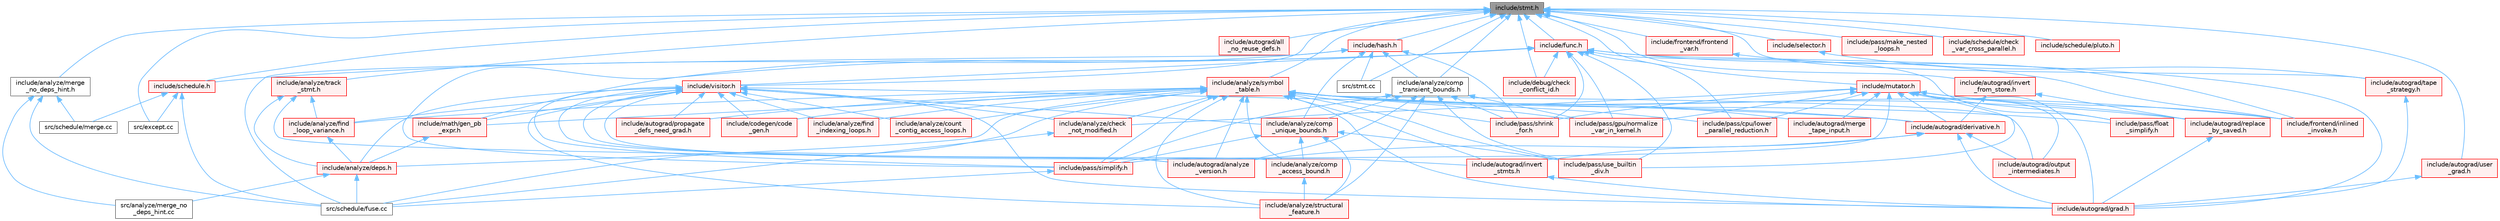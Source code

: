 digraph "include/stmt.h"
{
 // LATEX_PDF_SIZE
  bgcolor="transparent";
  edge [fontname=Helvetica,fontsize=10,labelfontname=Helvetica,labelfontsize=10];
  node [fontname=Helvetica,fontsize=10,shape=box,height=0.2,width=0.4];
  Node1 [label="include/stmt.h",height=0.2,width=0.4,color="gray40", fillcolor="grey60", style="filled", fontcolor="black",tooltip=" "];
  Node1 -> Node2 [dir="back",color="steelblue1",style="solid"];
  Node2 [label="include/analyze/comp\l_transient_bounds.h",height=0.2,width=0.4,color="grey40", fillcolor="white", style="filled",URL="$comp__transient__bounds_8h.html",tooltip=" "];
  Node2 -> Node3 [dir="back",color="steelblue1",style="solid"];
  Node3 [label="include/analyze/comp\l_unique_bounds.h",height=0.2,width=0.4,color="red", fillcolor="#FFF0F0", style="filled",URL="$comp__unique__bounds_8h.html",tooltip=" "];
  Node3 -> Node4 [dir="back",color="steelblue1",style="solid"];
  Node4 [label="include/analyze/comp\l_access_bound.h",height=0.2,width=0.4,color="red", fillcolor="#FFF0F0", style="filled",URL="$comp__access__bound_8h.html",tooltip=" "];
  Node4 -> Node5 [dir="back",color="steelblue1",style="solid"];
  Node5 [label="include/analyze/structural\l_feature.h",height=0.2,width=0.4,color="red", fillcolor="#FFF0F0", style="filled",URL="$structural__feature_8h.html",tooltip=" "];
  Node3 -> Node5 [dir="back",color="steelblue1",style="solid"];
  Node3 -> Node15 [dir="back",color="steelblue1",style="solid"];
  Node15 [label="include/pass/simplify.h",height=0.2,width=0.4,color="red", fillcolor="#FFF0F0", style="filled",URL="$simplify_8h.html",tooltip=" "];
  Node15 -> Node12 [dir="back",color="steelblue1",style="solid"];
  Node12 [label="src/schedule/fuse.cc",height=0.2,width=0.4,color="grey40", fillcolor="white", style="filled",URL="$fuse_8cc.html",tooltip=" "];
  Node3 -> Node35 [dir="back",color="steelblue1",style="solid"];
  Node35 [label="include/pass/use_builtin\l_div.h",height=0.2,width=0.4,color="red", fillcolor="#FFF0F0", style="filled",URL="$use__builtin__div_8h.html",tooltip=" "];
  Node2 -> Node5 [dir="back",color="steelblue1",style="solid"];
  Node2 -> Node39 [dir="back",color="steelblue1",style="solid"];
  Node39 [label="include/autograd/analyze\l_version.h",height=0.2,width=0.4,color="red", fillcolor="#FFF0F0", style="filled",URL="$analyze__version_8h.html",tooltip=" "];
  Node2 -> Node41 [dir="back",color="steelblue1",style="solid"];
  Node41 [label="include/pass/gpu/normalize\l_var_in_kernel.h",height=0.2,width=0.4,color="red", fillcolor="#FFF0F0", style="filled",URL="$normalize__var__in__kernel_8h.html",tooltip=" "];
  Node2 -> Node42 [dir="back",color="steelblue1",style="solid"];
  Node42 [label="include/pass/shrink\l_for.h",height=0.2,width=0.4,color="red", fillcolor="#FFF0F0", style="filled",URL="$shrink__for_8h.html",tooltip=" "];
  Node2 -> Node15 [dir="back",color="steelblue1",style="solid"];
  Node2 -> Node35 [dir="back",color="steelblue1",style="solid"];
  Node1 -> Node44 [dir="back",color="steelblue1",style="solid"];
  Node44 [label="include/analyze/merge\l_no_deps_hint.h",height=0.2,width=0.4,color="grey40", fillcolor="white", style="filled",URL="$merge__no__deps__hint_8h.html",tooltip=" "];
  Node44 -> Node45 [dir="back",color="steelblue1",style="solid"];
  Node45 [label="src/analyze/merge_no\l_deps_hint.cc",height=0.2,width=0.4,color="grey40", fillcolor="white", style="filled",URL="$merge__no__deps__hint_8cc.html",tooltip=" "];
  Node44 -> Node12 [dir="back",color="steelblue1",style="solid"];
  Node44 -> Node46 [dir="back",color="steelblue1",style="solid"];
  Node46 [label="src/schedule/merge.cc",height=0.2,width=0.4,color="grey40", fillcolor="white", style="filled",URL="$merge_8cc.html",tooltip=" "];
  Node1 -> Node47 [dir="back",color="steelblue1",style="solid"];
  Node47 [label="include/analyze/symbol\l_table.h",height=0.2,width=0.4,color="red", fillcolor="#FFF0F0", style="filled",URL="$symbol__table_8h.html",tooltip=" "];
  Node47 -> Node48 [dir="back",color="steelblue1",style="solid"];
  Node48 [label="include/analyze/check\l_not_modified.h",height=0.2,width=0.4,color="red", fillcolor="#FFF0F0", style="filled",URL="$check__not__modified_8h.html",tooltip=" "];
  Node48 -> Node12 [dir="back",color="steelblue1",style="solid"];
  Node47 -> Node4 [dir="back",color="steelblue1",style="solid"];
  Node47 -> Node53 [dir="back",color="steelblue1",style="solid"];
  Node53 [label="include/analyze/count\l_contig_access_loops.h",height=0.2,width=0.4,color="red", fillcolor="#FFF0F0", style="filled",URL="$count__contig__access__loops_8h.html",tooltip=" "];
  Node47 -> Node55 [dir="back",color="steelblue1",style="solid"];
  Node55 [label="include/analyze/deps.h",height=0.2,width=0.4,color="red", fillcolor="#FFF0F0", style="filled",URL="$deps_8h.html",tooltip=" "];
  Node55 -> Node45 [dir="back",color="steelblue1",style="solid"];
  Node55 -> Node12 [dir="back",color="steelblue1",style="solid"];
  Node47 -> Node73 [dir="back",color="steelblue1",style="solid"];
  Node73 [label="include/analyze/find\l_indexing_loops.h",height=0.2,width=0.4,color="red", fillcolor="#FFF0F0", style="filled",URL="$find__indexing__loops_8h.html",tooltip=" "];
  Node47 -> Node76 [dir="back",color="steelblue1",style="solid"];
  Node76 [label="include/analyze/find\l_loop_variance.h",height=0.2,width=0.4,color="red", fillcolor="#FFF0F0", style="filled",URL="$find__loop__variance_8h.html",tooltip=" "];
  Node76 -> Node55 [dir="back",color="steelblue1",style="solid"];
  Node47 -> Node5 [dir="back",color="steelblue1",style="solid"];
  Node47 -> Node39 [dir="back",color="steelblue1",style="solid"];
  Node47 -> Node83 [dir="back",color="steelblue1",style="solid"];
  Node83 [label="include/autograd/derivative.h",height=0.2,width=0.4,color="red", fillcolor="#FFF0F0", style="filled",URL="$derivative_8h.html",tooltip=" "];
  Node83 -> Node39 [dir="back",color="steelblue1",style="solid"];
  Node83 -> Node85 [dir="back",color="steelblue1",style="solid"];
  Node85 [label="include/autograd/grad.h",height=0.2,width=0.4,color="red", fillcolor="#FFF0F0", style="filled",URL="$grad_8h.html",tooltip=" "];
  Node83 -> Node86 [dir="back",color="steelblue1",style="solid"];
  Node86 [label="include/autograd/invert\l_stmts.h",height=0.2,width=0.4,color="red", fillcolor="#FFF0F0", style="filled",URL="$invert__stmts_8h.html",tooltip=" "];
  Node86 -> Node85 [dir="back",color="steelblue1",style="solid"];
  Node83 -> Node87 [dir="back",color="steelblue1",style="solid"];
  Node87 [label="include/autograd/output\l_intermediates.h",height=0.2,width=0.4,color="red", fillcolor="#FFF0F0", style="filled",URL="$output__intermediates_8h.html",tooltip=" "];
  Node47 -> Node85 [dir="back",color="steelblue1",style="solid"];
  Node47 -> Node86 [dir="back",color="steelblue1",style="solid"];
  Node47 -> Node89 [dir="back",color="steelblue1",style="solid"];
  Node89 [label="include/autograd/merge\l_tape_input.h",height=0.2,width=0.4,color="red", fillcolor="#FFF0F0", style="filled",URL="$merge__tape__input_8h.html",tooltip=" "];
  Node47 -> Node87 [dir="back",color="steelblue1",style="solid"];
  Node47 -> Node91 [dir="back",color="steelblue1",style="solid"];
  Node91 [label="include/autograd/propagate\l_defs_need_grad.h",height=0.2,width=0.4,color="red", fillcolor="#FFF0F0", style="filled",URL="$propagate__defs__need__grad_8h.html",tooltip=" "];
  Node47 -> Node93 [dir="back",color="steelblue1",style="solid"];
  Node93 [label="include/autograd/replace\l_by_saved.h",height=0.2,width=0.4,color="red", fillcolor="#FFF0F0", style="filled",URL="$replace__by__saved_8h.html",tooltip=" "];
  Node93 -> Node85 [dir="back",color="steelblue1",style="solid"];
  Node47 -> Node95 [dir="back",color="steelblue1",style="solid"];
  Node95 [label="include/codegen/code\l_gen.h",height=0.2,width=0.4,color="red", fillcolor="#FFF0F0", style="filled",URL="$include_2codegen_2code__gen_8h.html",tooltip=" "];
  Node47 -> Node106 [dir="back",color="steelblue1",style="solid"];
  Node106 [label="include/frontend/inlined\l_invoke.h",height=0.2,width=0.4,color="red", fillcolor="#FFF0F0", style="filled",URL="$inlined__invoke_8h.html",tooltip=" "];
  Node47 -> Node108 [dir="back",color="steelblue1",style="solid"];
  Node108 [label="include/math/gen_pb\l_expr.h",height=0.2,width=0.4,color="red", fillcolor="#FFF0F0", style="filled",URL="$gen__pb__expr_8h.html",tooltip=" "];
  Node108 -> Node55 [dir="back",color="steelblue1",style="solid"];
  Node47 -> Node109 [dir="back",color="steelblue1",style="solid"];
  Node109 [label="include/pass/cpu/lower\l_parallel_reduction.h",height=0.2,width=0.4,color="red", fillcolor="#FFF0F0", style="filled",URL="$cpu_2lower__parallel__reduction_8h.html",tooltip=" "];
  Node47 -> Node110 [dir="back",color="steelblue1",style="solid"];
  Node110 [label="include/pass/float\l_simplify.h",height=0.2,width=0.4,color="red", fillcolor="#FFF0F0", style="filled",URL="$float__simplify_8h.html",tooltip=" "];
  Node47 -> Node41 [dir="back",color="steelblue1",style="solid"];
  Node47 -> Node42 [dir="back",color="steelblue1",style="solid"];
  Node47 -> Node15 [dir="back",color="steelblue1",style="solid"];
  Node47 -> Node35 [dir="back",color="steelblue1",style="solid"];
  Node47 -> Node12 [dir="back",color="steelblue1",style="solid"];
  Node1 -> Node145 [dir="back",color="steelblue1",style="solid"];
  Node145 [label="include/analyze/track\l_stmt.h",height=0.2,width=0.4,color="red", fillcolor="#FFF0F0", style="filled",URL="$track__stmt_8h.html",tooltip=" "];
  Node145 -> Node55 [dir="back",color="steelblue1",style="solid"];
  Node145 -> Node76 [dir="back",color="steelblue1",style="solid"];
  Node145 -> Node39 [dir="back",color="steelblue1",style="solid"];
  Node1 -> Node147 [dir="back",color="steelblue1",style="solid"];
  Node147 [label="include/autograd/all\l_no_reuse_defs.h",height=0.2,width=0.4,color="red", fillcolor="#FFF0F0", style="filled",URL="$all__no__reuse__defs_8h.html",tooltip=" "];
  Node1 -> Node149 [dir="back",color="steelblue1",style="solid"];
  Node149 [label="include/autograd/invert\l_from_store.h",height=0.2,width=0.4,color="red", fillcolor="#FFF0F0", style="filled",URL="$invert__from__store_8h.html",tooltip=" "];
  Node149 -> Node83 [dir="back",color="steelblue1",style="solid"];
  Node149 -> Node93 [dir="back",color="steelblue1",style="solid"];
  Node1 -> Node151 [dir="back",color="steelblue1",style="solid"];
  Node151 [label="include/autograd/tape\l_strategy.h",height=0.2,width=0.4,color="red", fillcolor="#FFF0F0", style="filled",URL="$tape__strategy_8h.html",tooltip=" "];
  Node151 -> Node85 [dir="back",color="steelblue1",style="solid"];
  Node1 -> Node152 [dir="back",color="steelblue1",style="solid"];
  Node152 [label="include/autograd/user\l_grad.h",height=0.2,width=0.4,color="red", fillcolor="#FFF0F0", style="filled",URL="$user__grad_8h.html",tooltip=" "];
  Node152 -> Node85 [dir="back",color="steelblue1",style="solid"];
  Node1 -> Node154 [dir="back",color="steelblue1",style="solid"];
  Node154 [label="include/debug/check\l_conflict_id.h",height=0.2,width=0.4,color="red", fillcolor="#FFF0F0", style="filled",URL="$check__conflict__id_8h.html",tooltip=" "];
  Node1 -> Node156 [dir="back",color="steelblue1",style="solid"];
  Node156 [label="include/frontend/frontend\l_var.h",height=0.2,width=0.4,color="red", fillcolor="#FFF0F0", style="filled",URL="$frontend__var_8h.html",tooltip=" "];
  Node156 -> Node106 [dir="back",color="steelblue1",style="solid"];
  Node1 -> Node158 [dir="back",color="steelblue1",style="solid"];
  Node158 [label="include/func.h",height=0.2,width=0.4,color="red", fillcolor="#FFF0F0", style="filled",URL="$func_8h.html",tooltip=" "];
  Node158 -> Node85 [dir="back",color="steelblue1",style="solid"];
  Node158 -> Node154 [dir="back",color="steelblue1",style="solid"];
  Node158 -> Node106 [dir="back",color="steelblue1",style="solid"];
  Node158 -> Node109 [dir="back",color="steelblue1",style="solid"];
  Node158 -> Node110 [dir="back",color="steelblue1",style="solid"];
  Node158 -> Node41 [dir="back",color="steelblue1",style="solid"];
  Node158 -> Node42 [dir="back",color="steelblue1",style="solid"];
  Node158 -> Node15 [dir="back",color="steelblue1",style="solid"];
  Node158 -> Node35 [dir="back",color="steelblue1",style="solid"];
  Node158 -> Node129 [dir="back",color="steelblue1",style="solid"];
  Node129 [label="include/schedule.h",height=0.2,width=0.4,color="red", fillcolor="#FFF0F0", style="filled",URL="$schedule_8h.html",tooltip=" "];
  Node129 -> Node130 [dir="back",color="steelblue1",style="solid"];
  Node130 [label="src/except.cc",height=0.2,width=0.4,color="grey40", fillcolor="white", style="filled",URL="$except_8cc.html",tooltip=" "];
  Node129 -> Node12 [dir="back",color="steelblue1",style="solid"];
  Node129 -> Node46 [dir="back",color="steelblue1",style="solid"];
  Node158 -> Node191 [dir="back",color="steelblue1",style="solid"];
  Node191 [label="include/visitor.h",height=0.2,width=0.4,color="red", fillcolor="#FFF0F0", style="filled",URL="$visitor_8h.html",tooltip=" "];
  Node191 -> Node48 [dir="back",color="steelblue1",style="solid"];
  Node191 -> Node4 [dir="back",color="steelblue1",style="solid"];
  Node191 -> Node3 [dir="back",color="steelblue1",style="solid"];
  Node191 -> Node53 [dir="back",color="steelblue1",style="solid"];
  Node191 -> Node55 [dir="back",color="steelblue1",style="solid"];
  Node191 -> Node73 [dir="back",color="steelblue1",style="solid"];
  Node191 -> Node76 [dir="back",color="steelblue1",style="solid"];
  Node191 -> Node5 [dir="back",color="steelblue1",style="solid"];
  Node191 -> Node39 [dir="back",color="steelblue1",style="solid"];
  Node191 -> Node83 [dir="back",color="steelblue1",style="solid"];
  Node191 -> Node85 [dir="back",color="steelblue1",style="solid"];
  Node191 -> Node86 [dir="back",color="steelblue1",style="solid"];
  Node191 -> Node91 [dir="back",color="steelblue1",style="solid"];
  Node191 -> Node95 [dir="back",color="steelblue1",style="solid"];
  Node191 -> Node108 [dir="back",color="steelblue1",style="solid"];
  Node191 -> Node15 [dir="back",color="steelblue1",style="solid"];
  Node1 -> Node201 [dir="back",color="steelblue1",style="solid"];
  Node201 [label="include/hash.h",height=0.2,width=0.4,color="red", fillcolor="#FFF0F0", style="filled",URL="$hash_8h.html",tooltip=" "];
  Node201 -> Node2 [dir="back",color="steelblue1",style="solid"];
  Node201 -> Node3 [dir="back",color="steelblue1",style="solid"];
  Node201 -> Node108 [dir="back",color="steelblue1",style="solid"];
  Node201 -> Node42 [dir="back",color="steelblue1",style="solid"];
  Node201 -> Node12 [dir="back",color="steelblue1",style="solid"];
  Node201 -> Node212 [dir="back",color="steelblue1",style="solid"];
  Node212 [label="src/stmt.cc",height=0.2,width=0.4,color="grey40", fillcolor="white", style="filled",URL="$stmt_8cc.html",tooltip=" "];
  Node1 -> Node215 [dir="back",color="steelblue1",style="solid"];
  Node215 [label="include/mutator.h",height=0.2,width=0.4,color="red", fillcolor="#FFF0F0", style="filled",URL="$mutator_8h.html",tooltip=" "];
  Node215 -> Node48 [dir="back",color="steelblue1",style="solid"];
  Node215 -> Node83 [dir="back",color="steelblue1",style="solid"];
  Node215 -> Node85 [dir="back",color="steelblue1",style="solid"];
  Node215 -> Node89 [dir="back",color="steelblue1",style="solid"];
  Node215 -> Node87 [dir="back",color="steelblue1",style="solid"];
  Node215 -> Node93 [dir="back",color="steelblue1",style="solid"];
  Node215 -> Node106 [dir="back",color="steelblue1",style="solid"];
  Node215 -> Node109 [dir="back",color="steelblue1",style="solid"];
  Node215 -> Node110 [dir="back",color="steelblue1",style="solid"];
  Node215 -> Node41 [dir="back",color="steelblue1",style="solid"];
  Node215 -> Node42 [dir="back",color="steelblue1",style="solid"];
  Node215 -> Node15 [dir="back",color="steelblue1",style="solid"];
  Node215 -> Node35 [dir="back",color="steelblue1",style="solid"];
  Node1 -> Node233 [dir="back",color="steelblue1",style="solid"];
  Node233 [label="include/pass/make_nested\l_loops.h",height=0.2,width=0.4,color="red", fillcolor="#FFF0F0", style="filled",URL="$make__nested__loops_8h.html",tooltip=" "];
  Node1 -> Node129 [dir="back",color="steelblue1",style="solid"];
  Node1 -> Node234 [dir="back",color="steelblue1",style="solid"];
  Node234 [label="include/schedule/check\l_var_cross_parallel.h",height=0.2,width=0.4,color="red", fillcolor="#FFF0F0", style="filled",URL="$check__var__cross__parallel_8h.html",tooltip=" "];
  Node1 -> Node235 [dir="back",color="steelblue1",style="solid"];
  Node235 [label="include/schedule/pluto.h",height=0.2,width=0.4,color="red", fillcolor="#FFF0F0", style="filled",URL="$pluto_8h.html",tooltip=" "];
  Node1 -> Node236 [dir="back",color="steelblue1",style="solid"];
  Node236 [label="include/selector.h",height=0.2,width=0.4,color="red", fillcolor="#FFF0F0", style="filled",URL="$selector_8h.html",tooltip=" "];
  Node236 -> Node151 [dir="back",color="steelblue1",style="solid"];
  Node1 -> Node191 [dir="back",color="steelblue1",style="solid"];
  Node1 -> Node130 [dir="back",color="steelblue1",style="solid"];
  Node1 -> Node212 [dir="back",color="steelblue1",style="solid"];
}
